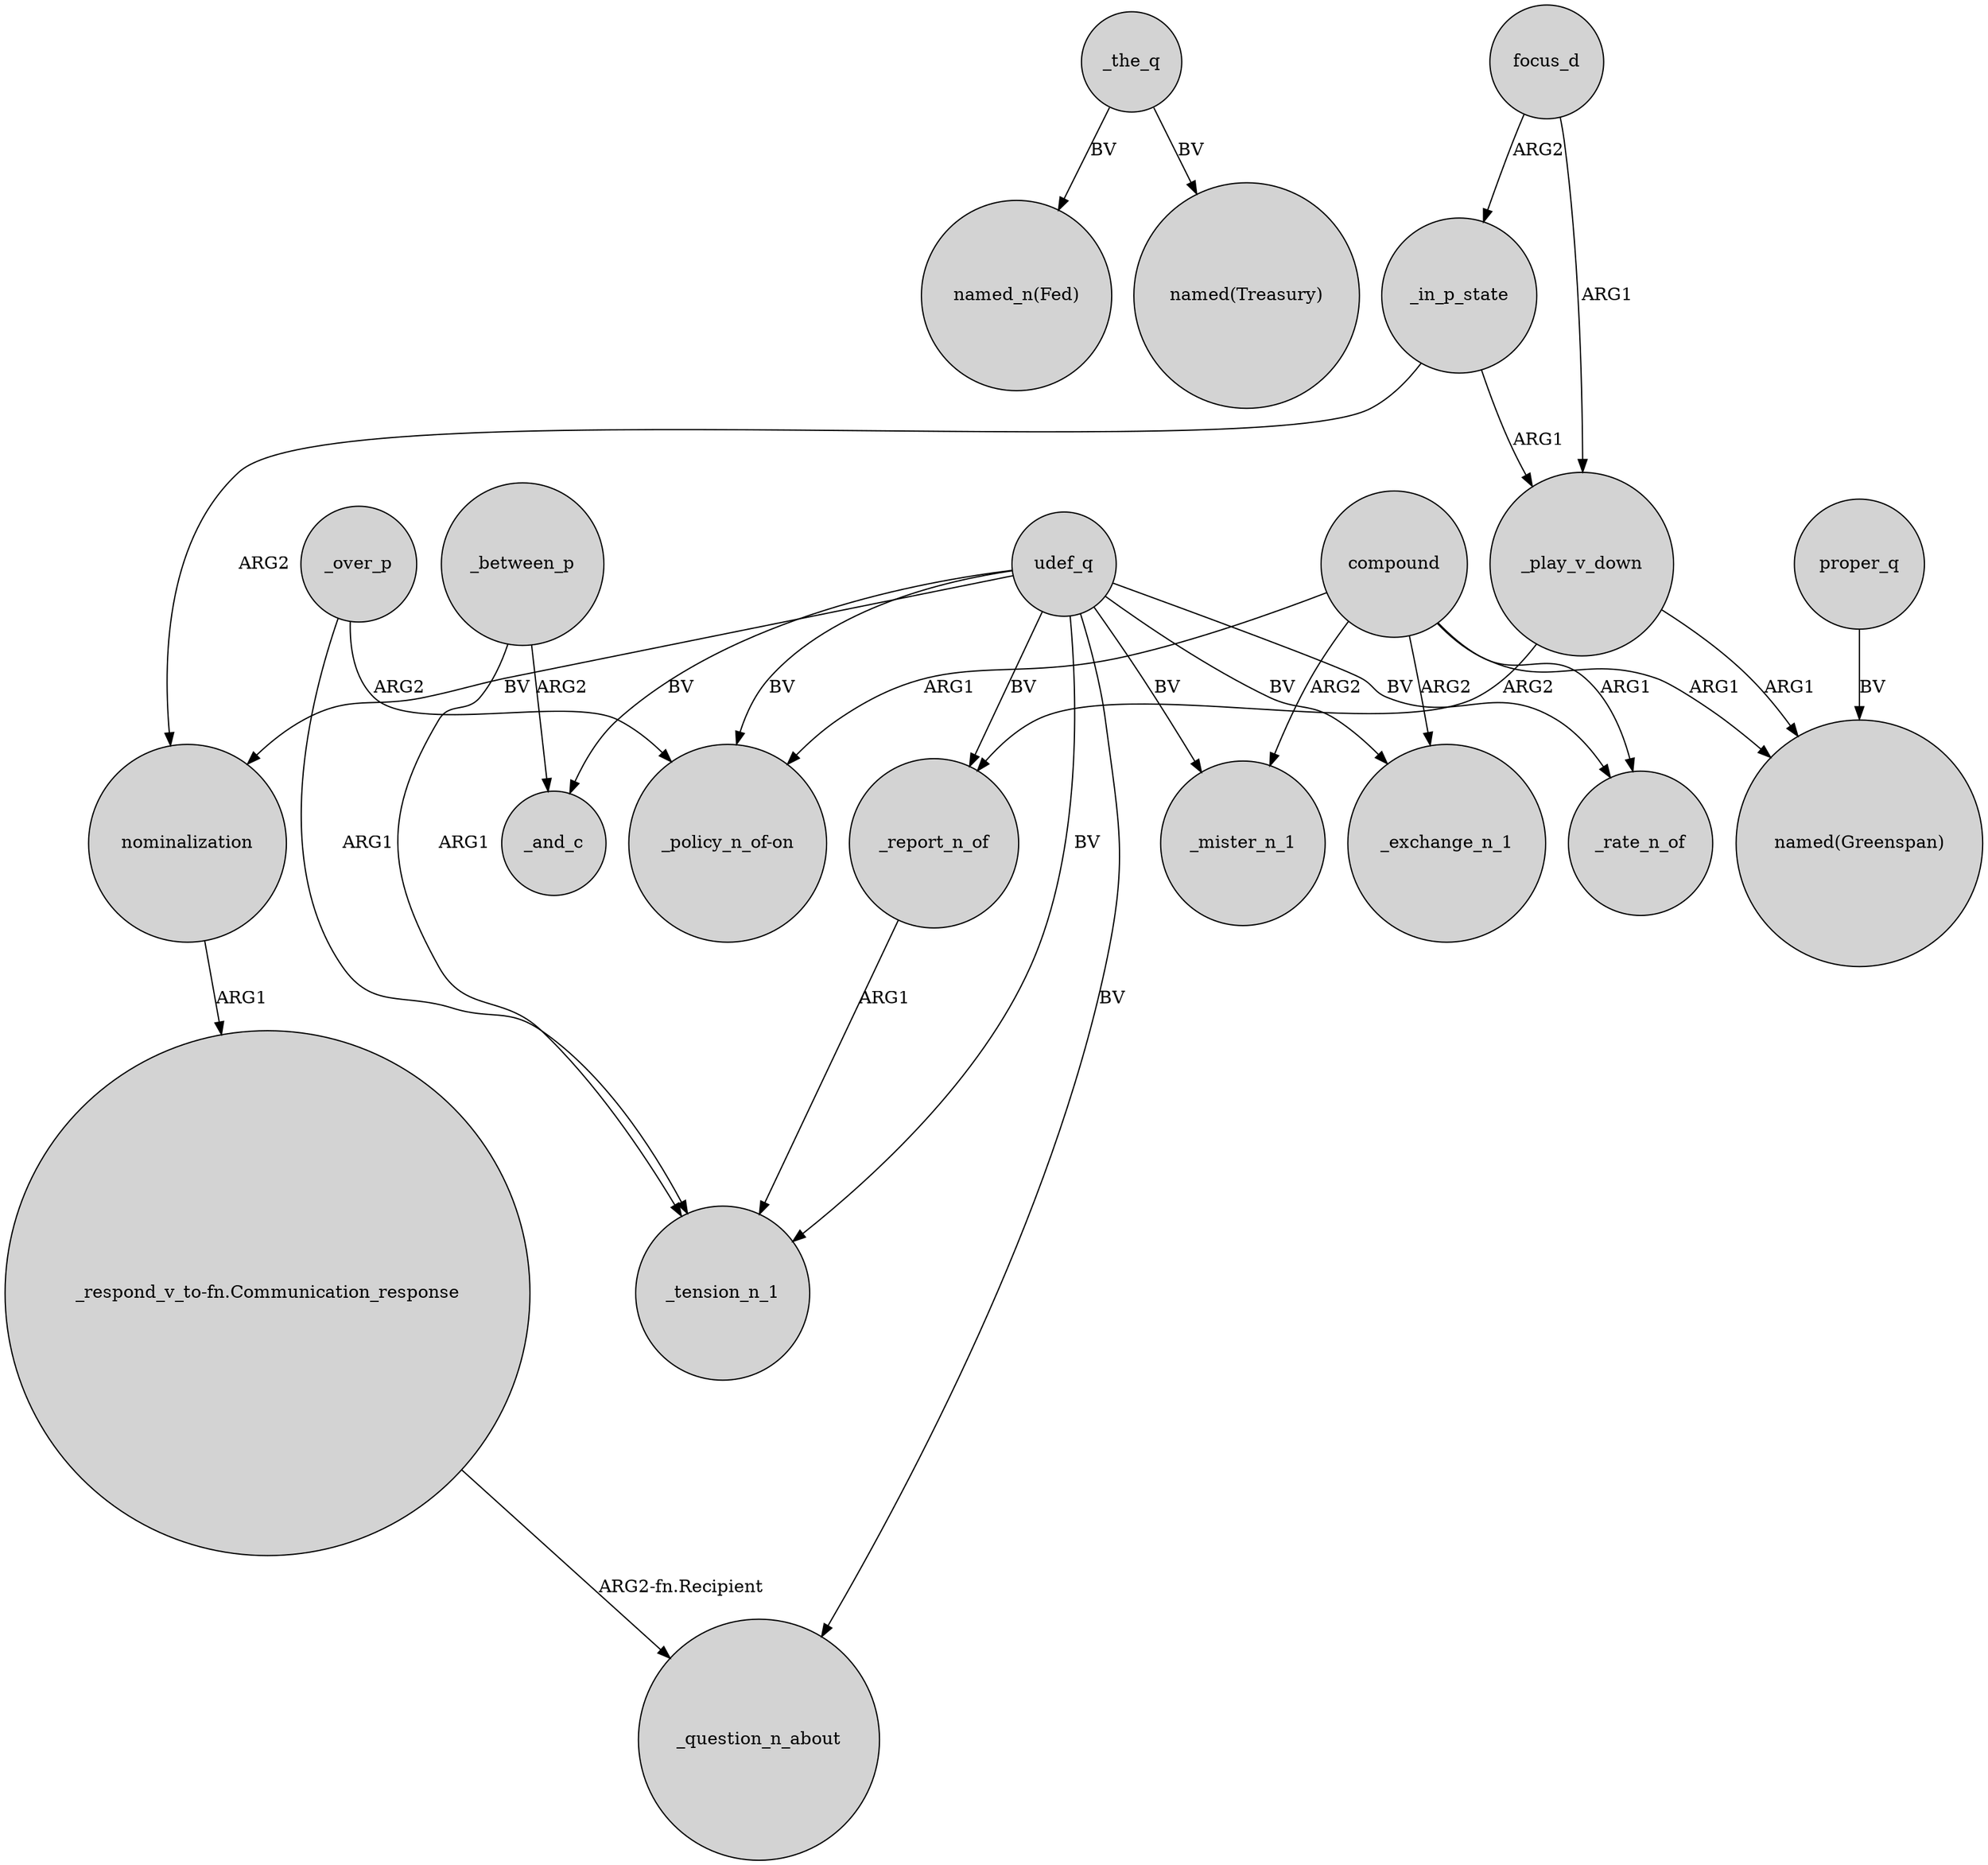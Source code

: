 digraph {
	node [shape=circle style=filled]
	_the_q -> "named_n(Fed)" [label=BV]
	_over_p -> _tension_n_1 [label=ARG1]
	_in_p_state -> _play_v_down [label=ARG1]
	focus_d -> _play_v_down [label=ARG1]
	proper_q -> "named(Greenspan)" [label=BV]
	compound -> _mister_n_1 [label=ARG2]
	focus_d -> _in_p_state [label=ARG2]
	compound -> _rate_n_of [label=ARG1]
	udef_q -> _question_n_about [label=BV]
	udef_q -> _mister_n_1 [label=BV]
	_play_v_down -> _report_n_of [label=ARG2]
	udef_q -> _report_n_of [label=BV]
	udef_q -> _rate_n_of [label=BV]
	nominalization -> "_respond_v_to-fn.Communication_response" [label=ARG1]
	_play_v_down -> "named(Greenspan)" [label=ARG1]
	udef_q -> "_policy_n_of-on" [label=BV]
	udef_q -> _tension_n_1 [label=BV]
	compound -> _exchange_n_1 [label=ARG2]
	_between_p -> _tension_n_1 [label=ARG1]
	compound -> "_policy_n_of-on" [label=ARG1]
	"_respond_v_to-fn.Communication_response" -> _question_n_about [label="ARG2-fn.Recipient"]
	compound -> "named(Greenspan)" [label=ARG1]
	_over_p -> "_policy_n_of-on" [label=ARG2]
	_between_p -> _and_c [label=ARG2]
	_in_p_state -> nominalization [label=ARG2]
	udef_q -> nominalization [label=BV]
	_the_q -> "named(Treasury)" [label=BV]
	udef_q -> _exchange_n_1 [label=BV]
	udef_q -> _and_c [label=BV]
	_report_n_of -> _tension_n_1 [label=ARG1]
}
